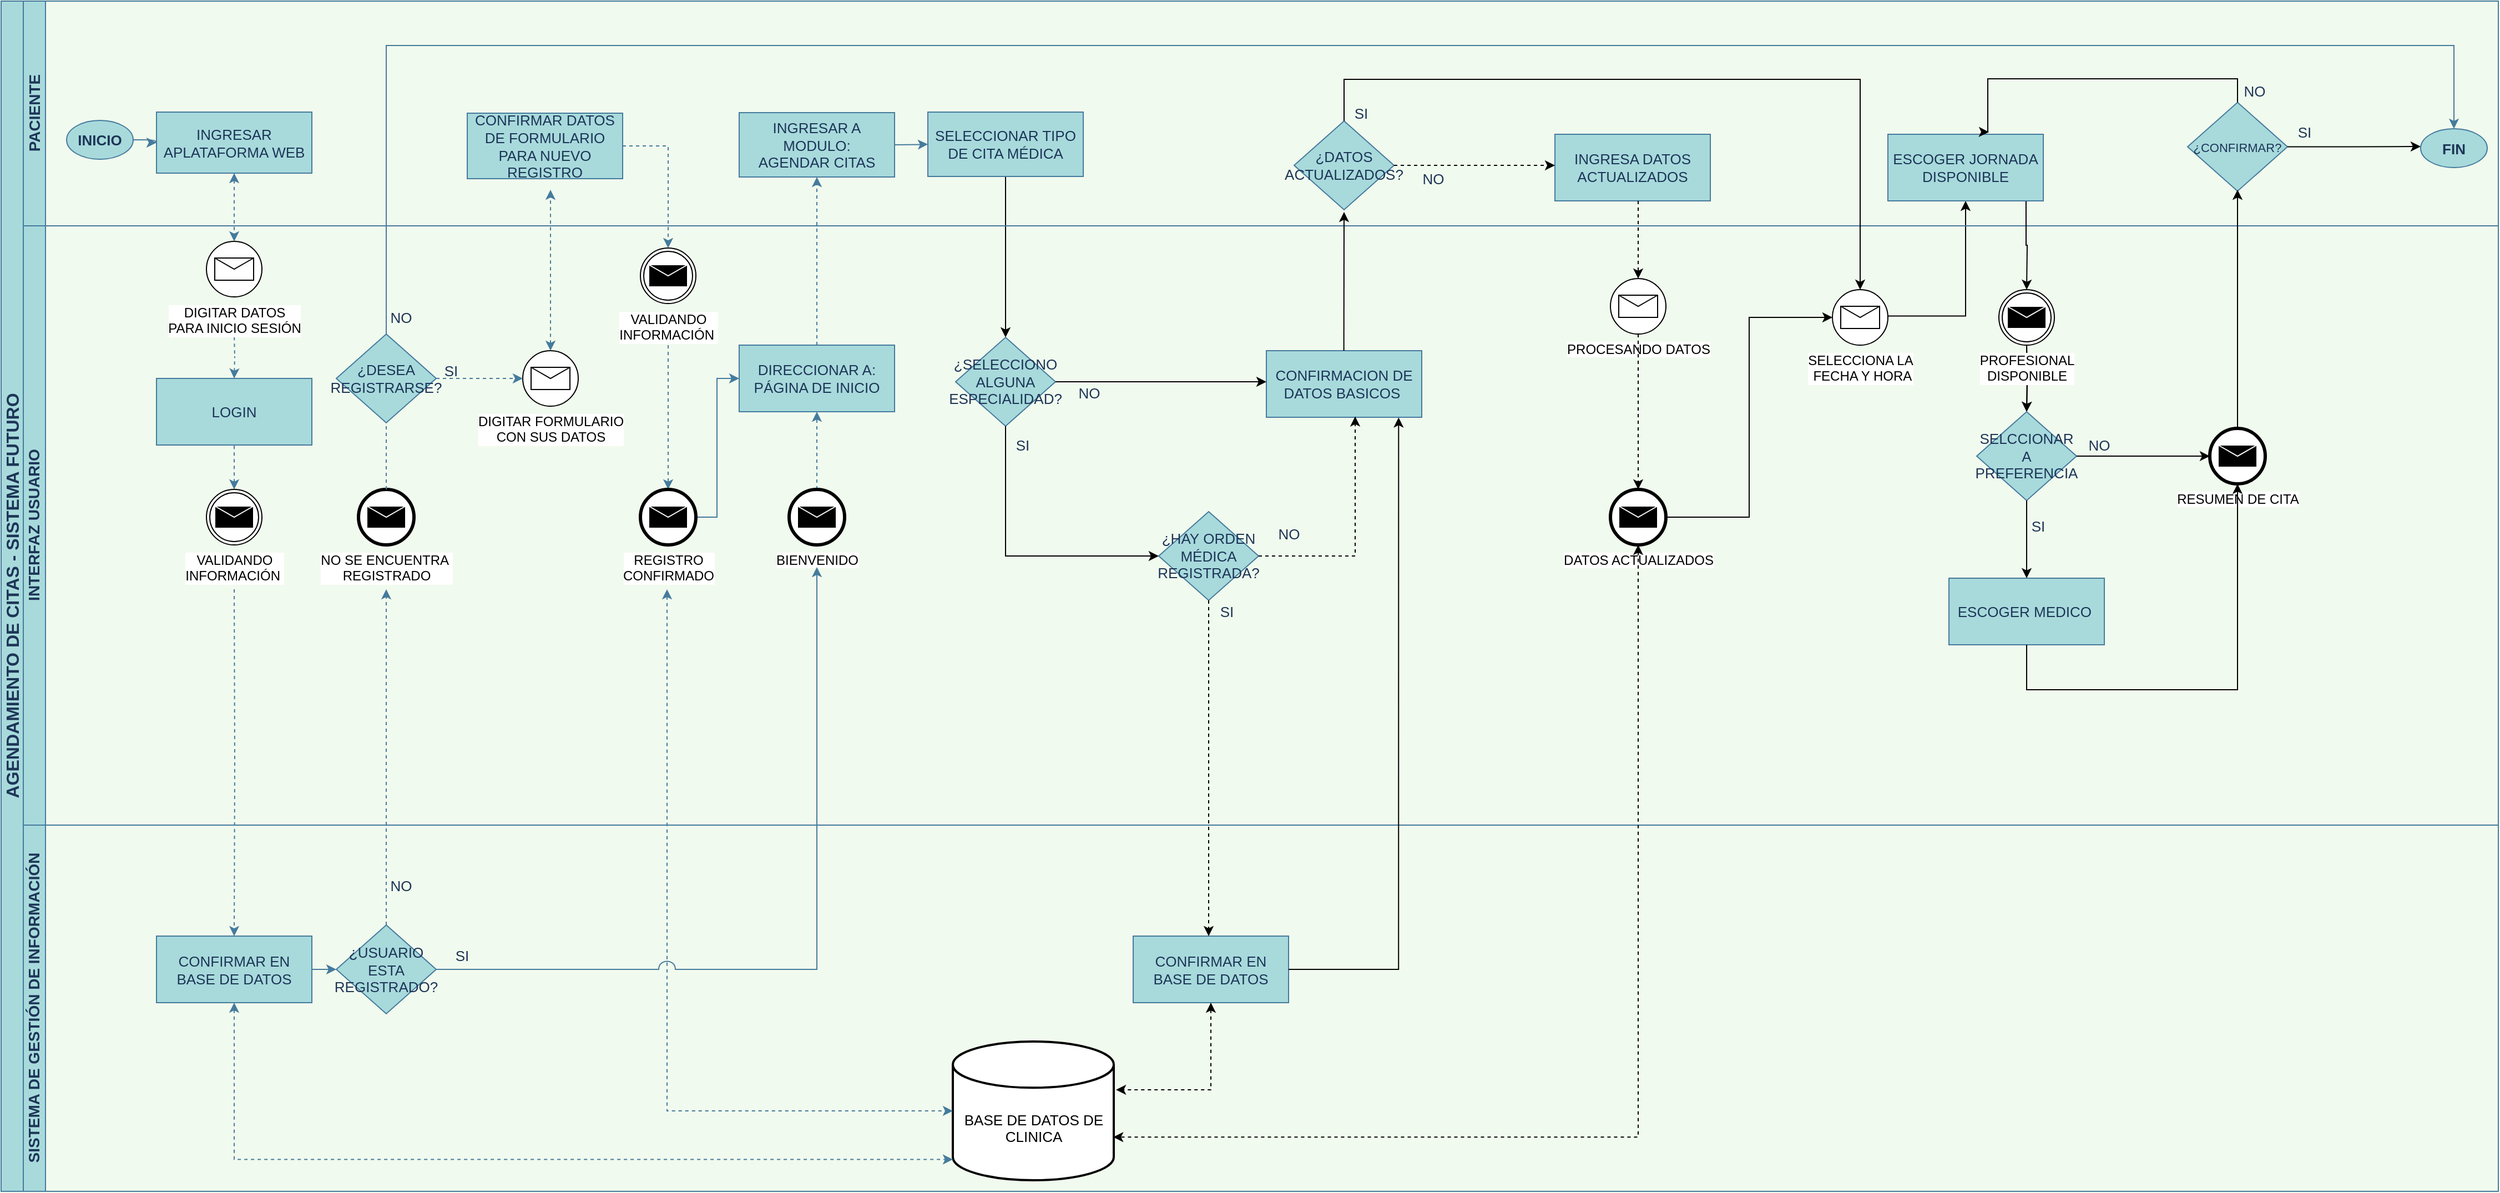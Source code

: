<mxfile version="15.8.6" type="device"><diagram id="JYSoxw2AWvvSmy6L8tQY" name="Página-1"><mxGraphModel dx="10185" dy="3013" grid="1" gridSize="10" guides="1" tooltips="1" connect="1" arrows="1" fold="1" page="1" pageScale="1" pageWidth="2336" pageHeight="1654" background="#F1FAEE" math="0" shadow="0"><root><mxCell id="0"/><mxCell id="1" parent="0"/><mxCell id="0h0ZGXSgKMVgla4ImIc9-1" value="AGENDAMIENTO DE CITAS - SISTEMA FUTURO&lt;br&gt;" style="swimlane;html=1;childLayout=stackLayout;resizeParent=1;resizeParentMax=0;horizontal=0;startSize=20;horizontalStack=0;fillColor=#A8DADC;strokeColor=#457B9D;fontColor=#1D3557;rounded=0;fontSize=16;fontStyle=1;movable=1;resizable=1;rotatable=1;deletable=1;editable=1;connectable=1;" parent="1" vertex="1"><mxGeometry x="-4629" y="291" width="2250" height="1072.5" as="geometry"/></mxCell><mxCell id="R032ZSbjYgJbyDSFBoP5-30" style="edgeStyle=orthogonalEdgeStyle;rounded=0;orthogonalLoop=1;jettySize=auto;html=1;startArrow=none;startFill=0;strokeColor=#000000;" parent="0h0ZGXSgKMVgla4ImIc9-1" source="R032ZSbjYgJbyDSFBoP5-29" target="R032ZSbjYgJbyDSFBoP5-31" edge="1"><mxGeometry relative="1" as="geometry"><mxPoint x="1740" y="178.75" as="targetPoint"/><Array as="points"><mxPoint x="1770" y="283.75"/></Array></mxGeometry></mxCell><mxCell id="0h0ZGXSgKMVgla4ImIc9-2" value="PACIENTE" style="swimlane;html=1;startSize=20;horizontal=0;fillColor=#A8DADC;strokeColor=#457B9D;fontColor=#1D3557;rounded=0;strokeWidth=1;fontSize=14;movable=1;resizable=1;rotatable=1;deletable=1;editable=1;connectable=1;" parent="0h0ZGXSgKMVgla4ImIc9-1" vertex="1"><mxGeometry x="20" width="2230" height="202.5" as="geometry"/></mxCell><mxCell id="0h0ZGXSgKMVgla4ImIc9-71" style="edgeStyle=orthogonalEdgeStyle;orthogonalLoop=1;jettySize=auto;html=1;entryX=0;entryY=0.5;entryDx=0;entryDy=0;fontSize=13;fontColor=#1D3557;strokeColor=#457B9D;fillColor=#A8DADC;movable=1;resizable=1;rotatable=1;deletable=1;editable=1;connectable=1;" parent="0h0ZGXSgKMVgla4ImIc9-2" source="0h0ZGXSgKMVgla4ImIc9-41" target="0h0ZGXSgKMVgla4ImIc9-45" edge="1"><mxGeometry relative="1" as="geometry"/></mxCell><mxCell id="0h0ZGXSgKMVgla4ImIc9-41" value="INICIO" style="ellipse;whiteSpace=wrap;html=1;fontSize=13;fontColor=#1D3557;strokeColor=#457B9D;fillColor=#A8DADC;align=center;verticalAlign=middle;fontStyle=1;movable=1;resizable=1;rotatable=1;deletable=1;editable=1;connectable=1;" parent="0h0ZGXSgKMVgla4ImIc9-2" vertex="1"><mxGeometry x="39" y="107.5" width="60" height="35" as="geometry"/></mxCell><mxCell id="0h0ZGXSgKMVgla4ImIc9-45" value="&lt;span style=&quot;font-size: 13px&quot;&gt;INGRESAR&lt;/span&gt;&lt;br style=&quot;font-size: 13px&quot;&gt;&lt;span style=&quot;font-size: 13px&quot;&gt;APLATAFORMA WEB&lt;/span&gt;" style="rounded=0;whiteSpace=wrap;html=1;fontSize=13;fontColor=#1D3557;strokeColor=#457B9D;fillColor=#A8DADC;align=center;verticalAlign=middle;movable=1;resizable=1;rotatable=1;deletable=1;editable=1;connectable=1;" parent="0h0ZGXSgKMVgla4ImIc9-2" vertex="1"><mxGeometry x="120" y="100" width="140" height="55" as="geometry"/></mxCell><mxCell id="RUjI1SkO69DBRkPjzX9Z-66" value="&lt;span style=&quot;font-size: 13px&quot;&gt;&lt;font style=&quot;vertical-align: inherit ; font-size: 13px&quot;&gt;&lt;font style=&quot;vertical-align: inherit ; font-size: 13px&quot;&gt;CONFIRMAR DATOS DE FORMULARIO PARA NUEVO REGISTRO&lt;/font&gt;&lt;/font&gt;&lt;/span&gt;" style="rounded=0;whiteSpace=wrap;html=1;fontSize=13;fontColor=#1D3557;strokeColor=#457B9D;fillColor=#A8DADC;align=center;verticalAlign=middle;movable=1;resizable=1;rotatable=1;deletable=1;editable=1;connectable=1;" parent="0h0ZGXSgKMVgla4ImIc9-2" vertex="1"><mxGeometry x="400" y="101" width="140" height="59" as="geometry"/></mxCell><mxCell id="RUjI1SkO69DBRkPjzX9Z-100" style="edgeStyle=elbowEdgeStyle;rounded=0;jumpStyle=arc;jumpSize=15;orthogonalLoop=1;jettySize=auto;html=1;startArrow=none;startFill=0;endArrow=classic;endFill=1;fillColor=#dae8fc;strokeColor=#000000;" parent="0h0ZGXSgKMVgla4ImIc9-2" source="RUjI1SkO69DBRkPjzX9Z-90" target="RUjI1SkO69DBRkPjzX9Z-93" edge="1"><mxGeometry relative="1" as="geometry"/></mxCell><mxCell id="RUjI1SkO69DBRkPjzX9Z-90" value="SELECCIONAR TIPO DE CITA MÉDICA" style="rounded=0;whiteSpace=wrap;html=1;fontSize=13;fontColor=#1D3557;strokeColor=#457B9D;fillColor=#A8DADC;align=center;verticalAlign=middle;movable=1;resizable=1;rotatable=1;deletable=1;editable=1;connectable=1;" parent="0h0ZGXSgKMVgla4ImIc9-2" vertex="1"><mxGeometry x="815" y="100" width="140" height="58" as="geometry"/></mxCell><mxCell id="RUjI1SkO69DBRkPjzX9Z-93" value="¿SELECCIONO ALGUNA ESPECIALIDAD?" style="rhombus;whiteSpace=wrap;html=1;fontSize=13;fontColor=#1D3557;strokeColor=#457B9D;fillColor=#A8DADC;align=center;verticalAlign=middle;movable=1;resizable=1;rotatable=1;deletable=1;editable=1;connectable=1;" parent="0h0ZGXSgKMVgla4ImIc9-2" vertex="1"><mxGeometry x="840" y="303" width="90" height="80" as="geometry"/></mxCell><mxCell id="R032ZSbjYgJbyDSFBoP5-8" value="SI" style="text;html=1;align=center;verticalAlign=middle;resizable=1;points=[];autosize=1;strokeColor=none;fillColor=none;fontSize=13;fontColor=#1D3557;movable=1;rotatable=1;deletable=1;editable=1;connectable=1;" parent="0h0ZGXSgKMVgla4ImIc9-2" vertex="1"><mxGeometry x="1190" y="91.25" width="30" height="20" as="geometry"/></mxCell><mxCell id="R032ZSbjYgJbyDSFBoP5-9" value="NO" style="text;html=1;align=center;verticalAlign=middle;resizable=1;points=[];autosize=1;strokeColor=none;fillColor=none;fontSize=13;fontColor=#1D3557;movable=1;rotatable=1;deletable=1;editable=1;connectable=1;" parent="0h0ZGXSgKMVgla4ImIc9-2" vertex="1"><mxGeometry x="1250" y="150" width="40" height="20" as="geometry"/></mxCell><mxCell id="R032ZSbjYgJbyDSFBoP5-10" value="INGRESA DATOS ACTUALIZADOS" style="rounded=0;whiteSpace=wrap;html=1;fontSize=13;fontColor=#1D3557;strokeColor=#457B9D;fillColor=#A8DADC;align=center;verticalAlign=middle;movable=1;resizable=1;rotatable=1;deletable=1;editable=1;connectable=1;" parent="0h0ZGXSgKMVgla4ImIc9-2" vertex="1"><mxGeometry x="1380" y="120" width="140" height="60" as="geometry"/></mxCell><mxCell id="R032ZSbjYgJbyDSFBoP5-31" value="ESCOGER JORNADA&lt;br&gt;DISPONIBLE" style="rounded=0;whiteSpace=wrap;html=1;fontSize=13;fontColor=#1D3557;strokeColor=#457B9D;fillColor=#A8DADC;align=center;verticalAlign=middle;movable=1;resizable=1;rotatable=1;deletable=1;editable=1;connectable=1;" parent="0h0ZGXSgKMVgla4ImIc9-2" vertex="1"><mxGeometry x="1680" y="120" width="140" height="60" as="geometry"/></mxCell><mxCell id="R032ZSbjYgJbyDSFBoP5-55" value="&lt;font style=&quot;font-size: 11px&quot;&gt;¿CONFIRMAR?&lt;/font&gt;" style="rhombus;whiteSpace=wrap;html=1;fontSize=13;fontColor=#1D3557;strokeColor=#457B9D;fillColor=#A8DADC;align=center;verticalAlign=middle;movable=1;resizable=1;rotatable=1;deletable=1;editable=1;connectable=1;" parent="0h0ZGXSgKMVgla4ImIc9-2" vertex="1"><mxGeometry x="1950" y="91.25" width="90" height="80" as="geometry"/></mxCell><mxCell id="R032ZSbjYgJbyDSFBoP5-58" value="NO" style="text;html=1;align=center;verticalAlign=middle;resizable=1;points=[];autosize=1;strokeColor=none;fillColor=none;fontSize=13;fontColor=#1D3557;movable=1;rotatable=1;deletable=1;editable=1;connectable=1;" parent="0h0ZGXSgKMVgla4ImIc9-2" vertex="1"><mxGeometry x="1990" y="70" width="40" height="21.25" as="geometry"/></mxCell><mxCell id="R032ZSbjYgJbyDSFBoP5-57" style="edgeStyle=orthogonalEdgeStyle;rounded=0;orthogonalLoop=1;jettySize=auto;html=1;fontSize=11;startArrow=none;startFill=0;endArrow=classic;endFill=1;strokeColor=#000000;entryX=0.65;entryY=-0.033;entryDx=0;entryDy=0;entryPerimeter=0;" parent="0h0ZGXSgKMVgla4ImIc9-2" source="R032ZSbjYgJbyDSFBoP5-55" target="R032ZSbjYgJbyDSFBoP5-31" edge="1"><mxGeometry relative="1" as="geometry"><mxPoint x="1770" y="30" as="targetPoint"/><Array as="points"><mxPoint x="1995" y="70"/><mxPoint x="1770" y="70"/><mxPoint x="1770" y="118"/></Array></mxGeometry></mxCell><mxCell id="R032ZSbjYgJbyDSFBoP5-60" value="SI" style="text;html=1;align=center;verticalAlign=middle;resizable=1;points=[];autosize=1;strokeColor=none;fillColor=none;fontSize=13;fontColor=#1D3557;movable=1;rotatable=1;deletable=1;editable=1;connectable=1;" parent="0h0ZGXSgKMVgla4ImIc9-2" vertex="1"><mxGeometry x="2040" y="107.5" width="30" height="20" as="geometry"/></mxCell><mxCell id="R032ZSbjYgJbyDSFBoP5-61" value="FIN" style="ellipse;whiteSpace=wrap;html=1;fontSize=13;fontColor=#1D3557;strokeColor=#457B9D;fillColor=#A8DADC;align=center;verticalAlign=middle;fontStyle=1;movable=1;resizable=1;rotatable=1;deletable=1;editable=1;connectable=1;" parent="0h0ZGXSgKMVgla4ImIc9-2" vertex="1"><mxGeometry x="2160" y="115" width="60" height="35" as="geometry"/></mxCell><mxCell id="0h0ZGXSgKMVgla4ImIc9-3" value="INTERFAZ USUARIO" style="swimlane;html=1;startSize=20;horizontal=0;fillColor=#A8DADC;strokeColor=#457B9D;fontColor=#1D3557;rounded=0;fontSize=14;movable=1;resizable=1;rotatable=1;deletable=1;editable=1;connectable=1;" parent="0h0ZGXSgKMVgla4ImIc9-1" vertex="1"><mxGeometry x="20" y="202.5" width="2230" height="540" as="geometry"/></mxCell><mxCell id="RUjI1SkO69DBRkPjzX9Z-68" style="edgeStyle=orthogonalEdgeStyle;rounded=0;orthogonalLoop=1;jettySize=auto;html=1;dashed=1;startArrow=classic;startFill=1;endArrow=none;endFill=0;strokeColor=#457B9D;" parent="0h0ZGXSgKMVgla4ImIc9-3" edge="1"><mxGeometry relative="1" as="geometry"><mxPoint x="190" y="137.5" as="sourcePoint"/><mxPoint x="190" y="97.5" as="targetPoint"/></mxGeometry></mxCell><mxCell id="RUjI1SkO69DBRkPjzX9Z-50" value="LOGIN" style="rounded=0;whiteSpace=wrap;html=1;fontSize=13;fontColor=#1D3557;strokeColor=#457B9D;fillColor=#A8DADC;align=center;verticalAlign=middle;movable=1;resizable=1;rotatable=1;deletable=1;editable=1;connectable=1;" parent="0h0ZGXSgKMVgla4ImIc9-3" vertex="1"><mxGeometry x="120" y="137.5" width="140" height="60" as="geometry"/></mxCell><mxCell id="RUjI1SkO69DBRkPjzX9Z-69" style="edgeStyle=orthogonalEdgeStyle;rounded=0;orthogonalLoop=1;jettySize=auto;html=1;entryX=0.5;entryY=1;entryDx=0;entryDy=0;dashed=1;startArrow=classic;startFill=1;endArrow=none;endFill=0;strokeColor=#457B9D;" parent="0h0ZGXSgKMVgla4ImIc9-3" source="RUjI1SkO69DBRkPjzX9Z-45" target="RUjI1SkO69DBRkPjzX9Z-50" edge="1"><mxGeometry relative="1" as="geometry"/></mxCell><mxCell id="RUjI1SkO69DBRkPjzX9Z-45" value="VALIDANDO &lt;br&gt;INFORMACIÓN&amp;nbsp;" style="points=[[0.145,0.145,0],[0.5,0,0],[0.855,0.145,0],[1,0.5,0],[0.855,0.855,0],[0.5,1,0],[0.145,0.855,0],[0,0.5,0]];shape=mxgraph.bpmn.event;html=1;verticalLabelPosition=bottom;labelBackgroundColor=#ffffff;verticalAlign=top;align=center;perimeter=ellipsePerimeter;outlineConnect=0;aspect=fixed;outline=throwing;symbol=message;" parent="0h0ZGXSgKMVgla4ImIc9-3" vertex="1"><mxGeometry x="165" y="237.5" width="50" height="50" as="geometry"/></mxCell><mxCell id="RUjI1SkO69DBRkPjzX9Z-59" value="¿DESEA REGISTRARSE?" style="rhombus;whiteSpace=wrap;html=1;fontSize=13;fontColor=#1D3557;strokeColor=#457B9D;fillColor=#A8DADC;align=center;verticalAlign=middle;movable=1;resizable=1;rotatable=1;deletable=1;editable=1;connectable=1;" parent="0h0ZGXSgKMVgla4ImIc9-3" vertex="1"><mxGeometry x="282" y="97.5" width="90" height="80" as="geometry"/></mxCell><mxCell id="RUjI1SkO69DBRkPjzX9Z-63" value="SI" style="text;html=1;align=center;verticalAlign=middle;resizable=1;points=[];autosize=1;strokeColor=none;fillColor=none;fontSize=13;fontColor=#1D3557;movable=1;rotatable=1;deletable=1;editable=1;connectable=1;" parent="0h0ZGXSgKMVgla4ImIc9-3" vertex="1"><mxGeometry x="370" y="120.5" width="30" height="20" as="geometry"/></mxCell><mxCell id="RUjI1SkO69DBRkPjzX9Z-64" value="DIGITAR FORMULARIO &lt;br&gt;CON SUS DATOS" style="points=[[0.145,0.145,0],[0.5,0,0],[0.855,0.145,0],[1,0.5,0],[0.855,0.855,0],[0.5,1,0],[0.145,0.855,0],[0,0.5,0]];shape=mxgraph.bpmn.event;html=1;verticalLabelPosition=bottom;labelBackgroundColor=#ffffff;verticalAlign=top;align=center;perimeter=ellipsePerimeter;outlineConnect=0;aspect=fixed;outline=standard;symbol=message;" parent="0h0ZGXSgKMVgla4ImIc9-3" vertex="1"><mxGeometry x="450" y="112.5" width="50" height="50" as="geometry"/></mxCell><mxCell id="RUjI1SkO69DBRkPjzX9Z-32" value="DIGITAR DATOS &lt;br&gt;PARA INICIO SESIÓN" style="points=[[0.145,0.145,0],[0.5,0,0],[0.855,0.145,0],[1,0.5,0],[0.855,0.855,0],[0.5,1,0],[0.145,0.855,0],[0,0.5,0]];shape=mxgraph.bpmn.event;html=1;verticalLabelPosition=bottom;labelBackgroundColor=#ffffff;verticalAlign=top;align=center;perimeter=ellipsePerimeter;outlineConnect=0;aspect=fixed;outline=standard;symbol=message;" parent="0h0ZGXSgKMVgla4ImIc9-3" vertex="1"><mxGeometry x="165" y="14" width="50" height="50" as="geometry"/></mxCell><mxCell id="RUjI1SkO69DBRkPjzX9Z-57" value="NO SE ENCUENTRA&amp;nbsp;&lt;br&gt;REGISTRADO" style="points=[[0.145,0.145,0],[0.5,0,0],[0.855,0.145,0],[1,0.5,0],[0.855,0.855,0],[0.5,1,0],[0.145,0.855,0],[0,0.5,0]];shape=mxgraph.bpmn.event;html=1;verticalLabelPosition=bottom;labelBackgroundColor=#ffffff;verticalAlign=top;align=center;perimeter=ellipsePerimeter;outlineConnect=0;aspect=fixed;outline=end;symbol=message;" parent="0h0ZGXSgKMVgla4ImIc9-3" vertex="1"><mxGeometry x="302" y="237.5" width="50" height="50" as="geometry"/></mxCell><mxCell id="RUjI1SkO69DBRkPjzX9Z-60" style="edgeStyle=orthogonalEdgeStyle;rounded=0;orthogonalLoop=1;jettySize=auto;html=1;entryX=0.5;entryY=1;entryDx=0;entryDy=0;startArrow=none;startFill=0;endArrow=none;endFill=0;dashed=1;strokeColor=#457B9D;" parent="0h0ZGXSgKMVgla4ImIc9-3" source="RUjI1SkO69DBRkPjzX9Z-57" target="RUjI1SkO69DBRkPjzX9Z-59" edge="1"><mxGeometry relative="1" as="geometry"/></mxCell><mxCell id="RUjI1SkO69DBRkPjzX9Z-61" style="edgeStyle=orthogonalEdgeStyle;rounded=0;orthogonalLoop=1;jettySize=auto;html=1;startArrow=none;startFill=0;endArrow=classic;endFill=1;entryX=0;entryY=0.5;entryDx=0;entryDy=0;entryPerimeter=0;dashed=1;strokeColor=#457B9D;" parent="0h0ZGXSgKMVgla4ImIc9-3" source="RUjI1SkO69DBRkPjzX9Z-59" target="RUjI1SkO69DBRkPjzX9Z-64" edge="1"><mxGeometry relative="1" as="geometry"><mxPoint x="450" y="133.5" as="targetPoint"/></mxGeometry></mxCell><mxCell id="RUjI1SkO69DBRkPjzX9Z-78" style="edgeStyle=elbowEdgeStyle;rounded=0;jumpStyle=arc;jumpSize=15;orthogonalLoop=1;jettySize=auto;html=1;entryX=0.5;entryY=0;entryDx=0;entryDy=0;entryPerimeter=0;dashed=1;startArrow=none;startFill=0;endArrow=classic;endFill=1;strokeColor=#457B9D;" parent="0h0ZGXSgKMVgla4ImIc9-3" target="RUjI1SkO69DBRkPjzX9Z-76" edge="1"><mxGeometry relative="1" as="geometry"><mxPoint x="581" y="107.5" as="sourcePoint"/></mxGeometry></mxCell><mxCell id="RUjI1SkO69DBRkPjzX9Z-74" value="VALIDANDO &lt;br&gt;INFORMACIÓN&amp;nbsp;" style="points=[[0.145,0.145,0],[0.5,0,0],[0.855,0.145,0],[1,0.5,0],[0.855,0.855,0],[0.5,1,0],[0.145,0.855,0],[0,0.5,0]];shape=mxgraph.bpmn.event;html=1;verticalLabelPosition=bottom;labelBackgroundColor=#ffffff;verticalAlign=top;align=center;perimeter=ellipsePerimeter;outlineConnect=0;aspect=fixed;outline=throwing;symbol=message;" parent="0h0ZGXSgKMVgla4ImIc9-3" vertex="1"><mxGeometry x="556" y="20" width="50" height="50" as="geometry"/></mxCell><mxCell id="ZHE1yiePsGEQmf6_rCyU-2" style="edgeStyle=orthogonalEdgeStyle;rounded=0;orthogonalLoop=1;jettySize=auto;html=1;entryX=0;entryY=0.5;entryDx=0;entryDy=0;strokeColor=#457B9D;" parent="0h0ZGXSgKMVgla4ImIc9-3" source="RUjI1SkO69DBRkPjzX9Z-76" target="RUjI1SkO69DBRkPjzX9Z-86" edge="1"><mxGeometry relative="1" as="geometry"><Array as="points"><mxPoint x="625" y="263"/><mxPoint x="625" y="138"/></Array></mxGeometry></mxCell><mxCell id="RUjI1SkO69DBRkPjzX9Z-76" value="REGISTRO &lt;br&gt;CONFIRMADO" style="points=[[0.145,0.145,0],[0.5,0,0],[0.855,0.145,0],[1,0.5,0],[0.855,0.855,0],[0.5,1,0],[0.145,0.855,0],[0,0.5,0]];shape=mxgraph.bpmn.event;html=1;verticalLabelPosition=bottom;labelBackgroundColor=#ffffff;verticalAlign=top;align=center;perimeter=ellipsePerimeter;outlineConnect=0;aspect=fixed;outline=end;symbol=message;" parent="0h0ZGXSgKMVgla4ImIc9-3" vertex="1"><mxGeometry x="556" y="237.5" width="50" height="50" as="geometry"/></mxCell><mxCell id="RUjI1SkO69DBRkPjzX9Z-87" style="edgeStyle=elbowEdgeStyle;rounded=0;jumpStyle=arc;jumpSize=15;orthogonalLoop=1;jettySize=auto;html=1;entryX=0.5;entryY=1;entryDx=0;entryDy=0;dashed=1;startArrow=none;startFill=0;endArrow=classic;endFill=1;strokeColor=#457B9D;" parent="0h0ZGXSgKMVgla4ImIc9-3" source="RUjI1SkO69DBRkPjzX9Z-83" target="RUjI1SkO69DBRkPjzX9Z-86" edge="1"><mxGeometry relative="1" as="geometry"/></mxCell><mxCell id="RUjI1SkO69DBRkPjzX9Z-83" value="BIENVENIDO" style="points=[[0.145,0.145,0],[0.5,0,0],[0.855,0.145,0],[1,0.5,0],[0.855,0.855,0],[0.5,1,0],[0.145,0.855,0],[0,0.5,0]];shape=mxgraph.bpmn.event;html=1;verticalLabelPosition=bottom;labelBackgroundColor=#ffffff;verticalAlign=top;align=center;perimeter=ellipsePerimeter;outlineConnect=0;aspect=fixed;outline=end;symbol=message;" parent="0h0ZGXSgKMVgla4ImIc9-3" vertex="1"><mxGeometry x="690" y="237.5" width="50" height="50" as="geometry"/></mxCell><mxCell id="RUjI1SkO69DBRkPjzX9Z-89" style="edgeStyle=elbowEdgeStyle;rounded=0;jumpStyle=arc;jumpSize=15;orthogonalLoop=1;jettySize=auto;html=1;entryX=0.5;entryY=1;entryDx=0;entryDy=0;dashed=1;startArrow=none;startFill=0;endArrow=classic;endFill=1;strokeColor=#457B9D;" parent="0h0ZGXSgKMVgla4ImIc9-3" source="RUjI1SkO69DBRkPjzX9Z-86" target="RUjI1SkO69DBRkPjzX9Z-88" edge="1"><mxGeometry relative="1" as="geometry"/></mxCell><mxCell id="RUjI1SkO69DBRkPjzX9Z-86" value="DIRECCIONAR A: PÁGINA DE INICIO" style="rounded=0;whiteSpace=wrap;html=1;fontSize=13;fontColor=#1D3557;strokeColor=#457B9D;fillColor=#A8DADC;align=center;verticalAlign=middle;movable=1;resizable=1;rotatable=1;deletable=1;editable=1;connectable=1;" parent="0h0ZGXSgKMVgla4ImIc9-3" vertex="1"><mxGeometry x="645" y="107.5" width="140" height="60" as="geometry"/></mxCell><mxCell id="RUjI1SkO69DBRkPjzX9Z-88" value="INGRESAR A MODULO:&lt;br&gt;AGENDAR CITAS" style="rounded=0;whiteSpace=wrap;html=1;fontSize=13;fontColor=#1D3557;strokeColor=#457B9D;fillColor=#A8DADC;align=center;verticalAlign=middle;movable=1;resizable=1;rotatable=1;deletable=1;editable=1;connectable=1;" parent="0h0ZGXSgKMVgla4ImIc9-3" vertex="1"><mxGeometry x="645" y="-102" width="140" height="58" as="geometry"/></mxCell><mxCell id="jVRUKYlQ6Rg2UiQobsDq-88" value="CONFIRMACION DE DATOS BASICOS&amp;nbsp;" style="rounded=0;whiteSpace=wrap;html=1;fontSize=13;fontColor=#1D3557;strokeColor=#457B9D;fillColor=#A8DADC;align=center;verticalAlign=middle;movable=1;resizable=1;rotatable=1;deletable=1;editable=1;connectable=1;" parent="0h0ZGXSgKMVgla4ImIc9-3" vertex="1"><mxGeometry x="1120" y="112.5" width="140" height="60" as="geometry"/></mxCell><mxCell id="RUjI1SkO69DBRkPjzX9Z-101" value="¿HAY&amp;nbsp;ORDEN MÉDICA REGISTRADA?" style="rhombus;whiteSpace=wrap;html=1;fontSize=13;fontColor=#1D3557;strokeColor=#457B9D;fillColor=#A8DADC;align=center;verticalAlign=middle;movable=1;resizable=1;rotatable=1;deletable=1;editable=1;connectable=1;" parent="0h0ZGXSgKMVgla4ImIc9-3" vertex="1"><mxGeometry x="1023" y="257.5" width="90" height="80" as="geometry"/></mxCell><mxCell id="RUjI1SkO69DBRkPjzX9Z-104" value="SI" style="text;html=1;align=center;verticalAlign=middle;resizable=1;points=[];autosize=1;strokeColor=none;fillColor=none;fontSize=13;fontColor=#1D3557;movable=1;rotatable=1;deletable=1;editable=1;connectable=1;" parent="0h0ZGXSgKMVgla4ImIc9-3" vertex="1"><mxGeometry x="885" y="187.5" width="30" height="20" as="geometry"/></mxCell><mxCell id="RUjI1SkO69DBRkPjzX9Z-106" value="SI" style="text;html=1;align=center;verticalAlign=middle;resizable=1;points=[];autosize=1;strokeColor=none;fillColor=none;fontSize=13;fontColor=#1D3557;movable=1;rotatable=1;deletable=1;editable=1;connectable=1;" parent="0h0ZGXSgKMVgla4ImIc9-3" vertex="1"><mxGeometry x="1069" y="337.5" width="30" height="20" as="geometry"/></mxCell><mxCell id="RUjI1SkO69DBRkPjzX9Z-71" value="NO" style="text;html=1;align=center;verticalAlign=middle;resizable=1;points=[];autosize=1;strokeColor=none;fillColor=none;fontSize=13;fontColor=#1D3557;movable=1;rotatable=1;deletable=1;editable=1;connectable=1;" parent="0h0ZGXSgKMVgla4ImIc9-3" vertex="1"><mxGeometry x="320" y="75" width="40" height="15" as="geometry"/></mxCell><mxCell id="R032ZSbjYgJbyDSFBoP5-3" value="" style="endArrow=classic;html=1;rounded=0;" parent="0h0ZGXSgKMVgla4ImIc9-3" edge="1"><mxGeometry width="50" height="50" relative="1" as="geometry"><mxPoint x="1189.8" y="112.5" as="sourcePoint"/><mxPoint x="1190" y="-12.5" as="targetPoint"/></mxGeometry></mxCell><mxCell id="R032ZSbjYgJbyDSFBoP5-4" value="¿DATOS ACTUALIZADOS?" style="rhombus;whiteSpace=wrap;html=1;fontSize=13;fontColor=#1D3557;strokeColor=#457B9D;fillColor=#A8DADC;align=center;verticalAlign=middle;movable=1;resizable=1;rotatable=1;deletable=1;editable=1;connectable=1;" parent="0h0ZGXSgKMVgla4ImIc9-3" vertex="1"><mxGeometry x="1145" y="-94.5" width="90" height="80" as="geometry"/></mxCell><mxCell id="R032ZSbjYgJbyDSFBoP5-7" value="NO" style="text;html=1;align=center;verticalAlign=middle;resizable=1;points=[];autosize=1;strokeColor=none;fillColor=none;fontSize=13;fontColor=#1D3557;movable=1;rotatable=1;deletable=1;editable=1;connectable=1;" parent="0h0ZGXSgKMVgla4ImIc9-3" vertex="1"><mxGeometry x="940" y="140.5" width="40" height="20" as="geometry"/></mxCell><mxCell id="R032ZSbjYgJbyDSFBoP5-19" value="PROCESANDO DATOS" style="points=[[0.145,0.145,0],[0.5,0,0],[0.855,0.145,0],[1,0.5,0],[0.855,0.855,0],[0.5,1,0],[0.145,0.855,0],[0,0.5,0]];shape=mxgraph.bpmn.event;html=1;verticalLabelPosition=bottom;labelBackgroundColor=#ffffff;verticalAlign=top;align=center;perimeter=ellipsePerimeter;outlineConnect=0;aspect=fixed;outline=standard;symbol=message;" parent="0h0ZGXSgKMVgla4ImIc9-3" vertex="1"><mxGeometry x="1430" y="47.5" width="50" height="50" as="geometry"/></mxCell><mxCell id="R032ZSbjYgJbyDSFBoP5-35" style="edgeStyle=orthogonalEdgeStyle;rounded=0;orthogonalLoop=1;jettySize=auto;html=1;entryX=0;entryY=0.5;entryDx=0;entryDy=0;entryPerimeter=0;startArrow=none;startFill=0;strokeColor=#000000;" parent="0h0ZGXSgKMVgla4ImIc9-3" source="R032ZSbjYgJbyDSFBoP5-23" target="R032ZSbjYgJbyDSFBoP5-29" edge="1"><mxGeometry relative="1" as="geometry"/></mxCell><mxCell id="R032ZSbjYgJbyDSFBoP5-23" value="DATOS ACTUALIZADOS" style="points=[[0.145,0.145,0],[0.5,0,0],[0.855,0.145,0],[1,0.5,0],[0.855,0.855,0],[0.5,1,0],[0.145,0.855,0],[0,0.5,0]];shape=mxgraph.bpmn.event;html=1;verticalLabelPosition=bottom;labelBackgroundColor=#ffffff;verticalAlign=top;align=center;perimeter=ellipsePerimeter;outlineConnect=0;aspect=fixed;outline=end;symbol=message;" parent="0h0ZGXSgKMVgla4ImIc9-3" vertex="1"><mxGeometry x="1430" y="237.5" width="50" height="50" as="geometry"/></mxCell><mxCell id="R032ZSbjYgJbyDSFBoP5-22" style="edgeStyle=orthogonalEdgeStyle;rounded=0;orthogonalLoop=1;jettySize=auto;html=1;dashed=1;startArrow=none;startFill=0;strokeColor=#000000;entryX=0.5;entryY=0;entryDx=0;entryDy=0;entryPerimeter=0;" parent="0h0ZGXSgKMVgla4ImIc9-3" source="R032ZSbjYgJbyDSFBoP5-19" target="R032ZSbjYgJbyDSFBoP5-23" edge="1"><mxGeometry relative="1" as="geometry"><mxPoint x="1455" y="207.5" as="targetPoint"/></mxGeometry></mxCell><mxCell id="R032ZSbjYgJbyDSFBoP5-29" value="SELECCIONA LA&lt;br&gt;&amp;nbsp;FECHA Y HORA" style="points=[[0.145,0.145,0],[0.5,0,0],[0.855,0.145,0],[1,0.5,0],[0.855,0.855,0],[0.5,1,0],[0.145,0.855,0],[0,0.5,0]];shape=mxgraph.bpmn.event;html=1;verticalLabelPosition=bottom;labelBackgroundColor=#ffffff;verticalAlign=top;align=center;perimeter=ellipsePerimeter;outlineConnect=0;aspect=fixed;outline=standard;symbol=message;" parent="0h0ZGXSgKMVgla4ImIc9-3" vertex="1"><mxGeometry x="1630" y="57.5" width="50" height="50" as="geometry"/></mxCell><mxCell id="R032ZSbjYgJbyDSFBoP5-41" style="edgeStyle=orthogonalEdgeStyle;rounded=0;orthogonalLoop=1;jettySize=auto;html=1;entryX=0.5;entryY=0;entryDx=0;entryDy=0;startArrow=none;startFill=0;endArrow=classic;endFill=1;strokeColor=#000000;" parent="0h0ZGXSgKMVgla4ImIc9-3" target="R032ZSbjYgJbyDSFBoP5-40" edge="1"><mxGeometry relative="1" as="geometry"><mxPoint x="1805" y="107.5" as="sourcePoint"/></mxGeometry></mxCell><mxCell id="R032ZSbjYgJbyDSFBoP5-51" value="" style="edgeStyle=orthogonalEdgeStyle;rounded=0;orthogonalLoop=1;jettySize=auto;html=1;startArrow=none;startFill=0;endArrow=classic;endFill=1;strokeColor=#000000;" parent="0h0ZGXSgKMVgla4ImIc9-3" target="R032ZSbjYgJbyDSFBoP5-40" edge="1"><mxGeometry relative="1" as="geometry"><mxPoint x="1805" y="107.5" as="sourcePoint"/></mxGeometry></mxCell><mxCell id="R032ZSbjYgJbyDSFBoP5-5" style="edgeStyle=orthogonalEdgeStyle;rounded=0;orthogonalLoop=1;jettySize=auto;html=1;" parent="0h0ZGXSgKMVgla4ImIc9-3" source="R032ZSbjYgJbyDSFBoP5-4" target="R032ZSbjYgJbyDSFBoP5-29" edge="1"><mxGeometry relative="1" as="geometry"><mxPoint x="1600" y="47.5" as="targetPoint"/><Array as="points"><mxPoint x="1190" y="-132"/><mxPoint x="1655" y="-132"/></Array></mxGeometry></mxCell><mxCell id="R032ZSbjYgJbyDSFBoP5-40" value="SELCCIONAR A PREFERENCIA" style="rhombus;whiteSpace=wrap;html=1;fontSize=13;fontColor=#1D3557;strokeColor=#457B9D;fillColor=#A8DADC;align=center;verticalAlign=middle;movable=1;resizable=1;rotatable=1;deletable=1;editable=1;connectable=1;" parent="0h0ZGXSgKMVgla4ImIc9-3" vertex="1"><mxGeometry x="1760" y="167.5" width="90" height="80" as="geometry"/></mxCell><mxCell id="R032ZSbjYgJbyDSFBoP5-43" value="SI" style="text;html=1;align=center;verticalAlign=middle;resizable=1;points=[];autosize=1;strokeColor=none;fillColor=none;fontSize=13;fontColor=#1D3557;movable=1;rotatable=1;deletable=1;editable=1;connectable=1;" parent="0h0ZGXSgKMVgla4ImIc9-3" vertex="1"><mxGeometry x="1800" y="260" width="30" height="20" as="geometry"/></mxCell><mxCell id="R032ZSbjYgJbyDSFBoP5-45" value="&amp;nbsp;ESCOGER MEDICO&amp;nbsp;&amp;nbsp;" style="rounded=0;whiteSpace=wrap;html=1;fontSize=13;fontColor=#1D3557;strokeColor=#457B9D;fillColor=#A8DADC;align=center;verticalAlign=middle;movable=1;resizable=1;rotatable=1;deletable=1;editable=1;connectable=1;" parent="0h0ZGXSgKMVgla4ImIc9-3" vertex="1"><mxGeometry x="1735" y="317.5" width="140" height="60" as="geometry"/></mxCell><mxCell id="R032ZSbjYgJbyDSFBoP5-47" value="NO" style="text;html=1;align=center;verticalAlign=middle;resizable=1;points=[];autosize=1;strokeColor=none;fillColor=none;fontSize=13;fontColor=#1D3557;movable=1;rotatable=1;deletable=1;editable=1;connectable=1;" parent="0h0ZGXSgKMVgla4ImIc9-3" vertex="1"><mxGeometry x="1850" y="187.5" width="40" height="20" as="geometry"/></mxCell><mxCell id="R032ZSbjYgJbyDSFBoP5-52" value="PROFESIONAL&lt;br&gt;DISPONIBLE" style="points=[[0.145,0.145,0],[0.5,0,0],[0.855,0.145,0],[1,0.5,0],[0.855,0.855,0],[0.5,1,0],[0.145,0.855,0],[0,0.5,0]];shape=mxgraph.bpmn.event;html=1;verticalLabelPosition=bottom;labelBackgroundColor=#ffffff;verticalAlign=top;align=center;perimeter=ellipsePerimeter;outlineConnect=0;aspect=fixed;outline=throwing;symbol=message;" parent="0h0ZGXSgKMVgla4ImIc9-3" vertex="1"><mxGeometry x="1780" y="57.5" width="50" height="50" as="geometry"/></mxCell><mxCell id="R032ZSbjYgJbyDSFBoP5-54" value="RESUMEN DE CITA" style="points=[[0.145,0.145,0],[0.5,0,0],[0.855,0.145,0],[1,0.5,0],[0.855,0.855,0],[0.5,1,0],[0.145,0.855,0],[0,0.5,0]];shape=mxgraph.bpmn.event;html=1;verticalLabelPosition=bottom;labelBackgroundColor=#ffffff;verticalAlign=top;align=center;perimeter=ellipsePerimeter;outlineConnect=0;aspect=fixed;outline=end;symbol=message;" parent="0h0ZGXSgKMVgla4ImIc9-3" vertex="1"><mxGeometry x="1970" y="182.5" width="50" height="50" as="geometry"/></mxCell><mxCell id="R032ZSbjYgJbyDSFBoP5-46" style="edgeStyle=orthogonalEdgeStyle;rounded=0;orthogonalLoop=1;jettySize=auto;html=1;startArrow=none;startFill=0;endArrow=classic;endFill=1;strokeColor=#000000;entryX=0;entryY=0.5;entryDx=0;entryDy=0;entryPerimeter=0;" parent="0h0ZGXSgKMVgla4ImIc9-3" source="R032ZSbjYgJbyDSFBoP5-40" target="R032ZSbjYgJbyDSFBoP5-54" edge="1"><mxGeometry relative="1" as="geometry"><mxPoint x="1920" y="207.5" as="targetPoint"/></mxGeometry></mxCell><mxCell id="R032ZSbjYgJbyDSFBoP5-49" style="edgeStyle=orthogonalEdgeStyle;rounded=0;orthogonalLoop=1;jettySize=auto;html=1;startArrow=none;startFill=0;endArrow=classic;endFill=1;strokeColor=#000000;entryX=0.5;entryY=1;entryDx=0;entryDy=0;entryPerimeter=0;" parent="0h0ZGXSgKMVgla4ImIc9-3" source="R032ZSbjYgJbyDSFBoP5-45" target="R032ZSbjYgJbyDSFBoP5-54" edge="1"><mxGeometry relative="1" as="geometry"><mxPoint x="1980" y="337.5" as="targetPoint"/><Array as="points"><mxPoint x="1805" y="418"/><mxPoint x="1995" y="418"/></Array></mxGeometry></mxCell><mxCell id="R032ZSbjYgJbyDSFBoP5-62" value="NO" style="text;html=1;align=center;verticalAlign=middle;resizable=1;points=[];autosize=1;strokeColor=none;fillColor=none;fontSize=13;fontColor=#1D3557;movable=1;rotatable=1;deletable=1;editable=1;connectable=1;" parent="0h0ZGXSgKMVgla4ImIc9-3" vertex="1"><mxGeometry x="1120" y="267.5" width="40" height="20" as="geometry"/></mxCell><mxCell id="RUjI1SkO69DBRkPjzX9Z-109" style="edgeStyle=elbowEdgeStyle;rounded=0;jumpStyle=arc;jumpSize=15;orthogonalLoop=1;jettySize=auto;html=1;dashed=1;startArrow=none;startFill=0;endArrow=classic;endFill=1;entryX=0.571;entryY=0.988;entryDx=0;entryDy=0;entryPerimeter=0;" parent="0h0ZGXSgKMVgla4ImIc9-3" source="RUjI1SkO69DBRkPjzX9Z-101" target="jVRUKYlQ6Rg2UiQobsDq-88" edge="1"><mxGeometry relative="1" as="geometry"><mxPoint x="1210" y="177.5" as="targetPoint"/><Array as="points"><mxPoint x="1200" y="217.5"/></Array></mxGeometry></mxCell><mxCell id="jVRUKYlQ6Rg2UiQobsDq-33" value="SISTEMA DE GESTIÓN DE INFORMACIÓN" style="swimlane;html=1;startSize=20;horizontal=0;fillColor=#A8DADC;strokeColor=#457B9D;fontColor=#1D3557;rounded=0;fontSize=14;movable=1;resizable=1;rotatable=1;deletable=1;editable=1;connectable=1;" parent="0h0ZGXSgKMVgla4ImIc9-1" vertex="1"><mxGeometry x="20" y="742.5" width="2230" height="330" as="geometry"/></mxCell><mxCell id="0h0ZGXSgKMVgla4ImIc9-66" value="NO" style="text;html=1;align=center;verticalAlign=middle;resizable=1;points=[];autosize=1;strokeColor=none;fillColor=none;fontSize=13;fontColor=#1D3557;movable=1;rotatable=1;deletable=1;editable=1;connectable=1;" parent="jVRUKYlQ6Rg2UiQobsDq-33" vertex="1"><mxGeometry x="320" y="44.5" width="40" height="20" as="geometry"/></mxCell><mxCell id="0h0ZGXSgKMVgla4ImIc9-67" value="SI" style="text;html=1;align=center;verticalAlign=middle;resizable=1;points=[];autosize=1;strokeColor=none;fillColor=none;fontSize=13;fontColor=#1D3557;movable=1;rotatable=1;deletable=1;editable=1;connectable=1;" parent="jVRUKYlQ6Rg2UiQobsDq-33" vertex="1"><mxGeometry x="380" y="107" width="30" height="20" as="geometry"/></mxCell><mxCell id="jVRUKYlQ6Rg2UiQobsDq-93" value="&lt;br style=&quot;font-size: 13px;&quot;&gt;&lt;br style=&quot;font-size: 13px;&quot;&gt;BASE DE DATOS DE CLINICA" style="strokeWidth=2;html=1;shape=mxgraph.flowchart.database;whiteSpace=wrap;movable=1;resizable=1;rotatable=1;deletable=1;editable=1;connectable=1;fontSize=13;" parent="jVRUKYlQ6Rg2UiQobsDq-33" vertex="1"><mxGeometry x="837.5" y="195" width="145" height="125" as="geometry"/></mxCell><mxCell id="RUjI1SkO69DBRkPjzX9Z-23" style="edgeStyle=orthogonalEdgeStyle;rounded=0;orthogonalLoop=1;jettySize=auto;html=1;entryX=0;entryY=0.85;entryDx=0;entryDy=0;entryPerimeter=0;startArrow=classic;startFill=1;dashed=1;strokeColor=#457B9D;" parent="jVRUKYlQ6Rg2UiQobsDq-33" source="RUjI1SkO69DBRkPjzX9Z-22" target="jVRUKYlQ6Rg2UiQobsDq-93" edge="1"><mxGeometry relative="1" as="geometry"><Array as="points"><mxPoint x="190" y="301"/></Array></mxGeometry></mxCell><mxCell id="RUjI1SkO69DBRkPjzX9Z-48" style="edgeStyle=orthogonalEdgeStyle;rounded=0;orthogonalLoop=1;jettySize=auto;html=1;startArrow=none;startFill=0;endArrow=classic;endFill=1;strokeColor=#457B9D;" parent="jVRUKYlQ6Rg2UiQobsDq-33" source="RUjI1SkO69DBRkPjzX9Z-22" target="RUjI1SkO69DBRkPjzX9Z-25" edge="1"><mxGeometry relative="1" as="geometry"/></mxCell><mxCell id="RUjI1SkO69DBRkPjzX9Z-22" value="CONFIRMAR EN BASE DE DATOS" style="rounded=0;whiteSpace=wrap;html=1;fontSize=13;fontColor=#1D3557;strokeColor=#457B9D;fillColor=#A8DADC;align=center;verticalAlign=middle;movable=1;resizable=1;rotatable=1;deletable=1;editable=1;connectable=1;" parent="jVRUKYlQ6Rg2UiQobsDq-33" vertex="1"><mxGeometry x="120" y="100" width="140" height="60" as="geometry"/></mxCell><mxCell id="RUjI1SkO69DBRkPjzX9Z-25" value="¿USUARIO&lt;br&gt;ESTA REGISTRADO?" style="rhombus;whiteSpace=wrap;html=1;fontSize=13;fontColor=#1D3557;strokeColor=#457B9D;fillColor=#A8DADC;align=center;verticalAlign=middle;movable=1;resizable=1;rotatable=1;deletable=1;editable=1;connectable=1;" parent="jVRUKYlQ6Rg2UiQobsDq-33" vertex="1"><mxGeometry x="282" y="90" width="90" height="80" as="geometry"/></mxCell><mxCell id="RUjI1SkO69DBRkPjzX9Z-107" value="CONFIRMAR EN BASE DE DATOS" style="rounded=0;whiteSpace=wrap;html=1;fontSize=13;fontColor=#1D3557;strokeColor=#457B9D;fillColor=#A8DADC;align=center;verticalAlign=middle;movable=1;resizable=1;rotatable=1;deletable=1;editable=1;connectable=1;" parent="jVRUKYlQ6Rg2UiQobsDq-33" vertex="1"><mxGeometry x="1000" y="100" width="140" height="60" as="geometry"/></mxCell><mxCell id="RUjI1SkO69DBRkPjzX9Z-108" style="edgeStyle=elbowEdgeStyle;rounded=0;jumpStyle=arc;jumpSize=15;orthogonalLoop=1;jettySize=auto;html=1;dashed=1;startArrow=classic;startFill=1;endArrow=classic;endFill=1;entryX=1.014;entryY=0.348;entryDx=0;entryDy=0;entryPerimeter=0;" parent="jVRUKYlQ6Rg2UiQobsDq-33" source="RUjI1SkO69DBRkPjzX9Z-107" target="jVRUKYlQ6Rg2UiQobsDq-93" edge="1"><mxGeometry relative="1" as="geometry"><mxPoint x="990" y="237.5" as="targetPoint"/><Array as="points"><mxPoint x="1070" y="177.5"/></Array></mxGeometry></mxCell><mxCell id="RUjI1SkO69DBRkPjzX9Z-53" style="edgeStyle=orthogonalEdgeStyle;rounded=0;orthogonalLoop=1;jettySize=auto;html=1;startArrow=none;startFill=0;endArrow=classic;endFill=1;dashed=1;strokeColor=#457B9D;" parent="0h0ZGXSgKMVgla4ImIc9-1" target="RUjI1SkO69DBRkPjzX9Z-22" edge="1"><mxGeometry relative="1" as="geometry"><mxPoint x="210" y="530" as="sourcePoint"/></mxGeometry></mxCell><mxCell id="RUjI1SkO69DBRkPjzX9Z-67" style="edgeStyle=orthogonalEdgeStyle;rounded=0;orthogonalLoop=1;jettySize=auto;html=1;startArrow=classic;startFill=1;endArrow=classic;endFill=1;dashed=1;strokeColor=#457B9D;" parent="0h0ZGXSgKMVgla4ImIc9-1" source="0h0ZGXSgKMVgla4ImIc9-45" target="RUjI1SkO69DBRkPjzX9Z-32" edge="1"><mxGeometry relative="1" as="geometry"/></mxCell><mxCell id="RUjI1SkO69DBRkPjzX9Z-70" style="edgeStyle=elbowEdgeStyle;rounded=0;orthogonalLoop=1;jettySize=auto;html=1;entryX=0;entryY=0.5;entryDx=0;entryDy=0;entryPerimeter=0;dashed=1;startArrow=classic;startFill=1;endArrow=classic;endFill=1;jumpStyle=arc;strokeColor=#457B9D;" parent="0h0ZGXSgKMVgla4ImIc9-1" target="jVRUKYlQ6Rg2UiQobsDq-93" edge="1"><mxGeometry relative="1" as="geometry"><mxPoint x="600" y="530" as="sourcePoint"/><Array as="points"><mxPoint x="600" y="590"/></Array></mxGeometry></mxCell><mxCell id="RUjI1SkO69DBRkPjzX9Z-75" style="edgeStyle=elbowEdgeStyle;rounded=0;jumpStyle=arc;jumpSize=15;orthogonalLoop=1;jettySize=auto;html=1;entryX=0.5;entryY=0;entryDx=0;entryDy=0;entryPerimeter=0;startArrow=none;startFill=0;endArrow=classic;endFill=1;dashed=1;strokeColor=#457B9D;" parent="0h0ZGXSgKMVgla4ImIc9-1" source="RUjI1SkO69DBRkPjzX9Z-66" target="RUjI1SkO69DBRkPjzX9Z-74" edge="1"><mxGeometry relative="1" as="geometry"><Array as="points"><mxPoint x="601" y="180"/><mxPoint x="600" y="170"/></Array></mxGeometry></mxCell><mxCell id="RUjI1SkO69DBRkPjzX9Z-72" style="edgeStyle=elbowEdgeStyle;rounded=0;orthogonalLoop=1;jettySize=auto;html=1;startArrow=none;startFill=0;endArrow=classic;endFill=1;jumpStyle=arc;jumpSize=15;exitX=1;exitY=0.5;exitDx=0;exitDy=0;strokeColor=#457B9D;" parent="0h0ZGXSgKMVgla4ImIc9-1" source="RUjI1SkO69DBRkPjzX9Z-25" edge="1"><mxGeometry relative="1" as="geometry"><mxPoint x="735" y="510" as="targetPoint"/><mxPoint x="460" y="678" as="sourcePoint"/><Array as="points"><mxPoint x="735" y="610"/></Array></mxGeometry></mxCell><mxCell id="RUjI1SkO69DBRkPjzX9Z-91" style="edgeStyle=elbowEdgeStyle;rounded=0;jumpStyle=arc;jumpSize=15;orthogonalLoop=1;jettySize=auto;html=1;entryX=0;entryY=0.5;entryDx=0;entryDy=0;startArrow=none;startFill=0;endArrow=classic;endFill=1;strokeColor=#457B9D;" parent="0h0ZGXSgKMVgla4ImIc9-1" source="RUjI1SkO69DBRkPjzX9Z-88" target="RUjI1SkO69DBRkPjzX9Z-90" edge="1"><mxGeometry relative="1" as="geometry"/></mxCell><mxCell id="RUjI1SkO69DBRkPjzX9Z-94" style="edgeStyle=elbowEdgeStyle;rounded=0;jumpStyle=arc;jumpSize=15;orthogonalLoop=1;jettySize=auto;html=1;startArrow=none;startFill=0;endArrow=classic;endFill=1;" parent="0h0ZGXSgKMVgla4ImIc9-1" source="RUjI1SkO69DBRkPjzX9Z-93" target="RUjI1SkO69DBRkPjzX9Z-101" edge="1"><mxGeometry relative="1" as="geometry"><mxPoint x="997.14" y="444" as="targetPoint"/><Array as="points"><mxPoint x="905" y="440"/><mxPoint x="930" y="450"/></Array></mxGeometry></mxCell><mxCell id="RUjI1SkO69DBRkPjzX9Z-105" style="edgeStyle=elbowEdgeStyle;rounded=0;jumpStyle=arc;jumpSize=15;orthogonalLoop=1;jettySize=auto;html=1;startArrow=none;startFill=0;endArrow=classic;endFill=1;dashed=1;" parent="0h0ZGXSgKMVgla4ImIc9-1" source="RUjI1SkO69DBRkPjzX9Z-101" target="RUjI1SkO69DBRkPjzX9Z-107" edge="1"><mxGeometry relative="1" as="geometry"><mxPoint x="1088" y="820" as="targetPoint"/><Array as="points"><mxPoint x="1088" y="840"/></Array></mxGeometry></mxCell><mxCell id="R032ZSbjYgJbyDSFBoP5-24" style="edgeStyle=orthogonalEdgeStyle;rounded=0;orthogonalLoop=1;jettySize=auto;html=1;dashed=1;startArrow=classic;startFill=1;strokeColor=#000000;entryX=0.997;entryY=0.689;entryDx=0;entryDy=0;entryPerimeter=0;" parent="0h0ZGXSgKMVgla4ImIc9-1" source="R032ZSbjYgJbyDSFBoP5-23" target="jVRUKYlQ6Rg2UiQobsDq-93" edge="1"><mxGeometry relative="1" as="geometry"><mxPoint x="1475" y="610" as="targetPoint"/><Array as="points"><mxPoint x="1475" y="1024"/></Array></mxGeometry></mxCell><mxCell id="R032ZSbjYgJbyDSFBoP5-18" style="edgeStyle=orthogonalEdgeStyle;rounded=0;orthogonalLoop=1;jettySize=auto;html=1;dashed=1;startArrow=none;startFill=0;strokeColor=#000000;entryX=0.5;entryY=0;entryDx=0;entryDy=0;entryPerimeter=0;" parent="0h0ZGXSgKMVgla4ImIc9-1" source="R032ZSbjYgJbyDSFBoP5-10" target="R032ZSbjYgJbyDSFBoP5-19" edge="1"><mxGeometry relative="1" as="geometry"><mxPoint x="1480" y="250" as="targetPoint"/><Array as="points"><mxPoint x="1475" y="240"/><mxPoint x="1475" y="240"/></Array></mxGeometry></mxCell><mxCell id="R032ZSbjYgJbyDSFBoP5-38" style="edgeStyle=orthogonalEdgeStyle;rounded=0;orthogonalLoop=1;jettySize=auto;html=1;entryX=0.889;entryY=1.007;entryDx=0;entryDy=0;entryPerimeter=0;startArrow=classic;startFill=1;strokeColor=#000000;endArrow=none;endFill=0;" parent="0h0ZGXSgKMVgla4ImIc9-1" target="R032ZSbjYgJbyDSFBoP5-31" edge="1"><mxGeometry relative="1" as="geometry"><mxPoint x="1825" y="260" as="sourcePoint"/></mxGeometry></mxCell><mxCell id="R032ZSbjYgJbyDSFBoP5-63" style="edgeStyle=orthogonalEdgeStyle;rounded=0;orthogonalLoop=1;jettySize=auto;html=1;fontSize=11;startArrow=none;startFill=0;endArrow=classic;endFill=1;strokeColor=#000000;entryX=0.851;entryY=1.004;entryDx=0;entryDy=0;entryPerimeter=0;" parent="0h0ZGXSgKMVgla4ImIc9-1" source="RUjI1SkO69DBRkPjzX9Z-107" target="jVRUKYlQ6Rg2UiQobsDq-88" edge="1"><mxGeometry relative="1" as="geometry"><mxPoint x="1260" y="380" as="targetPoint"/><Array as="points"><mxPoint x="1259" y="873"/></Array></mxGeometry></mxCell><mxCell id="RUjI1SkO69DBRkPjzX9Z-62" style="edgeStyle=orthogonalEdgeStyle;rounded=0;orthogonalLoop=1;jettySize=auto;html=1;startArrow=none;startFill=0;endArrow=classic;endFill=1;strokeColor=#457B9D;entryX=0.5;entryY=0;entryDx=0;entryDy=0;" parent="0h0ZGXSgKMVgla4ImIc9-1" source="RUjI1SkO69DBRkPjzX9Z-59" target="R032ZSbjYgJbyDSFBoP5-61" edge="1"><mxGeometry relative="1" as="geometry"><mxPoint x="1760" y="60" as="targetPoint"/><Array as="points"><mxPoint x="347" y="40"/><mxPoint x="2210" y="40"/></Array></mxGeometry></mxCell><mxCell id="RUjI1SkO69DBRkPjzX9Z-58" value="" style="edgeStyle=orthogonalEdgeStyle;rounded=0;orthogonalLoop=1;jettySize=auto;html=1;dashed=1;startArrow=none;startFill=0;endArrow=classic;endFill=1;strokeColor=#457B9D;" parent="1" source="RUjI1SkO69DBRkPjzX9Z-25" edge="1"><mxGeometry relative="1" as="geometry"><mxPoint x="-4282" y="821" as="targetPoint"/><mxPoint x="-4282" y="873.5" as="sourcePoint"/></mxGeometry></mxCell><mxCell id="RUjI1SkO69DBRkPjzX9Z-65" style="edgeStyle=orthogonalEdgeStyle;rounded=0;orthogonalLoop=1;jettySize=auto;html=1;startArrow=classic;startFill=1;endArrow=classic;endFill=1;dashed=1;strokeColor=#457B9D;" parent="1" source="RUjI1SkO69DBRkPjzX9Z-64" edge="1"><mxGeometry relative="1" as="geometry"><mxPoint x="-4134" y="461" as="targetPoint"/></mxGeometry></mxCell><mxCell id="RUjI1SkO69DBRkPjzX9Z-102" style="edgeStyle=elbowEdgeStyle;rounded=0;jumpStyle=arc;jumpSize=15;orthogonalLoop=1;jettySize=auto;html=1;startArrow=none;startFill=0;endArrow=classic;endFill=1;" parent="1" source="RUjI1SkO69DBRkPjzX9Z-93" edge="1"><mxGeometry relative="1" as="geometry"><mxPoint x="-3489" y="634" as="targetPoint"/></mxGeometry></mxCell><mxCell id="R032ZSbjYgJbyDSFBoP5-13" style="edgeStyle=orthogonalEdgeStyle;rounded=0;orthogonalLoop=1;jettySize=auto;html=1;dashed=1;startArrow=none;startFill=0;" parent="1" source="R032ZSbjYgJbyDSFBoP5-4" edge="1"><mxGeometry relative="1" as="geometry"><mxPoint x="-3229" y="439" as="targetPoint"/></mxGeometry></mxCell><mxCell id="R032ZSbjYgJbyDSFBoP5-42" style="edgeStyle=orthogonalEdgeStyle;rounded=0;orthogonalLoop=1;jettySize=auto;html=1;startArrow=none;startFill=0;endArrow=classic;endFill=1;strokeColor=#000000;" parent="1" source="R032ZSbjYgJbyDSFBoP5-40" edge="1"><mxGeometry relative="1" as="geometry"><mxPoint x="-2804" y="811" as="targetPoint"/></mxGeometry></mxCell><mxCell id="R032ZSbjYgJbyDSFBoP5-56" style="edgeStyle=orthogonalEdgeStyle;rounded=0;orthogonalLoop=1;jettySize=auto;html=1;startArrow=none;startFill=0;endArrow=classic;endFill=1;strokeColor=#000000;" parent="1" source="R032ZSbjYgJbyDSFBoP5-54" edge="1"><mxGeometry relative="1" as="geometry"><mxPoint x="-2614" y="461" as="targetPoint"/></mxGeometry></mxCell><mxCell id="R032ZSbjYgJbyDSFBoP5-59" style="edgeStyle=orthogonalEdgeStyle;rounded=0;orthogonalLoop=1;jettySize=auto;html=1;fontSize=11;startArrow=none;startFill=0;endArrow=classic;endFill=1;strokeColor=#000000;" parent="1" source="R032ZSbjYgJbyDSFBoP5-55" edge="1"><mxGeometry relative="1" as="geometry"><mxPoint x="-2449" y="422" as="targetPoint"/></mxGeometry></mxCell></root></mxGraphModel></diagram></mxfile>